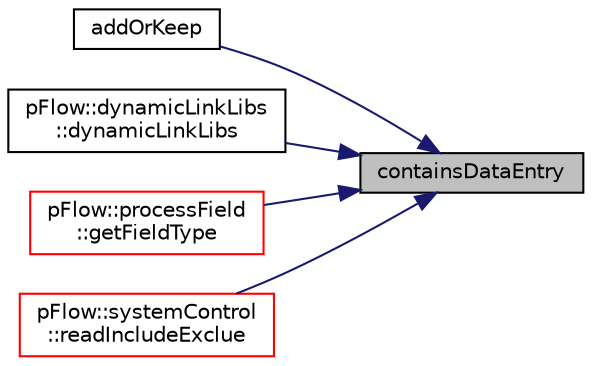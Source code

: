 digraph "containsDataEntry"
{
 // LATEX_PDF_SIZE
  edge [fontname="Helvetica",fontsize="10",labelfontname="Helvetica",labelfontsize="10"];
  node [fontname="Helvetica",fontsize="10",shape=record];
  rankdir="RL";
  Node1 [label="containsDataEntry",height=0.2,width=0.4,color="black", fillcolor="grey75", style="filled", fontcolor="black",tooltip="check if a data entry exist"];
  Node1 -> Node2 [dir="back",color="midnightblue",fontsize="10",style="solid",fontname="Helvetica"];
  Node2 [label="addOrKeep",height=0.2,width=0.4,color="black", fillcolor="white", style="filled",URL="$classpFlow_1_1dictionary.html#a237be7839e89d0067af0ffc5405e36ee",tooltip=" "];
  Node1 -> Node3 [dir="back",color="midnightblue",fontsize="10",style="solid",fontname="Helvetica"];
  Node3 [label="pFlow::dynamicLinkLibs\l::dynamicLinkLibs",height=0.2,width=0.4,color="black", fillcolor="white", style="filled",URL="$classpFlow_1_1dynamicLinkLibs.html#acd99b0a201ee4830e87164945077d9ff",tooltip=" "];
  Node1 -> Node4 [dir="back",color="midnightblue",fontsize="10",style="solid",fontname="Helvetica"];
  Node4 [label="pFlow::processField\l::getFieldType",height=0.2,width=0.4,color="red", fillcolor="white", style="filled",URL="$classpFlow_1_1processField.html#a652a19b251fd07c2ee0a88ef91d6c748",tooltip=" "];
  Node1 -> Node6 [dir="back",color="midnightblue",fontsize="10",style="solid",fontname="Helvetica"];
  Node6 [label="pFlow::systemControl\l::readIncludeExclue",height=0.2,width=0.4,color="red", fillcolor="white", style="filled",URL="$classpFlow_1_1systemControl.html#a075be83b68e504f7c45699f8778b7ca2",tooltip=" "];
}
